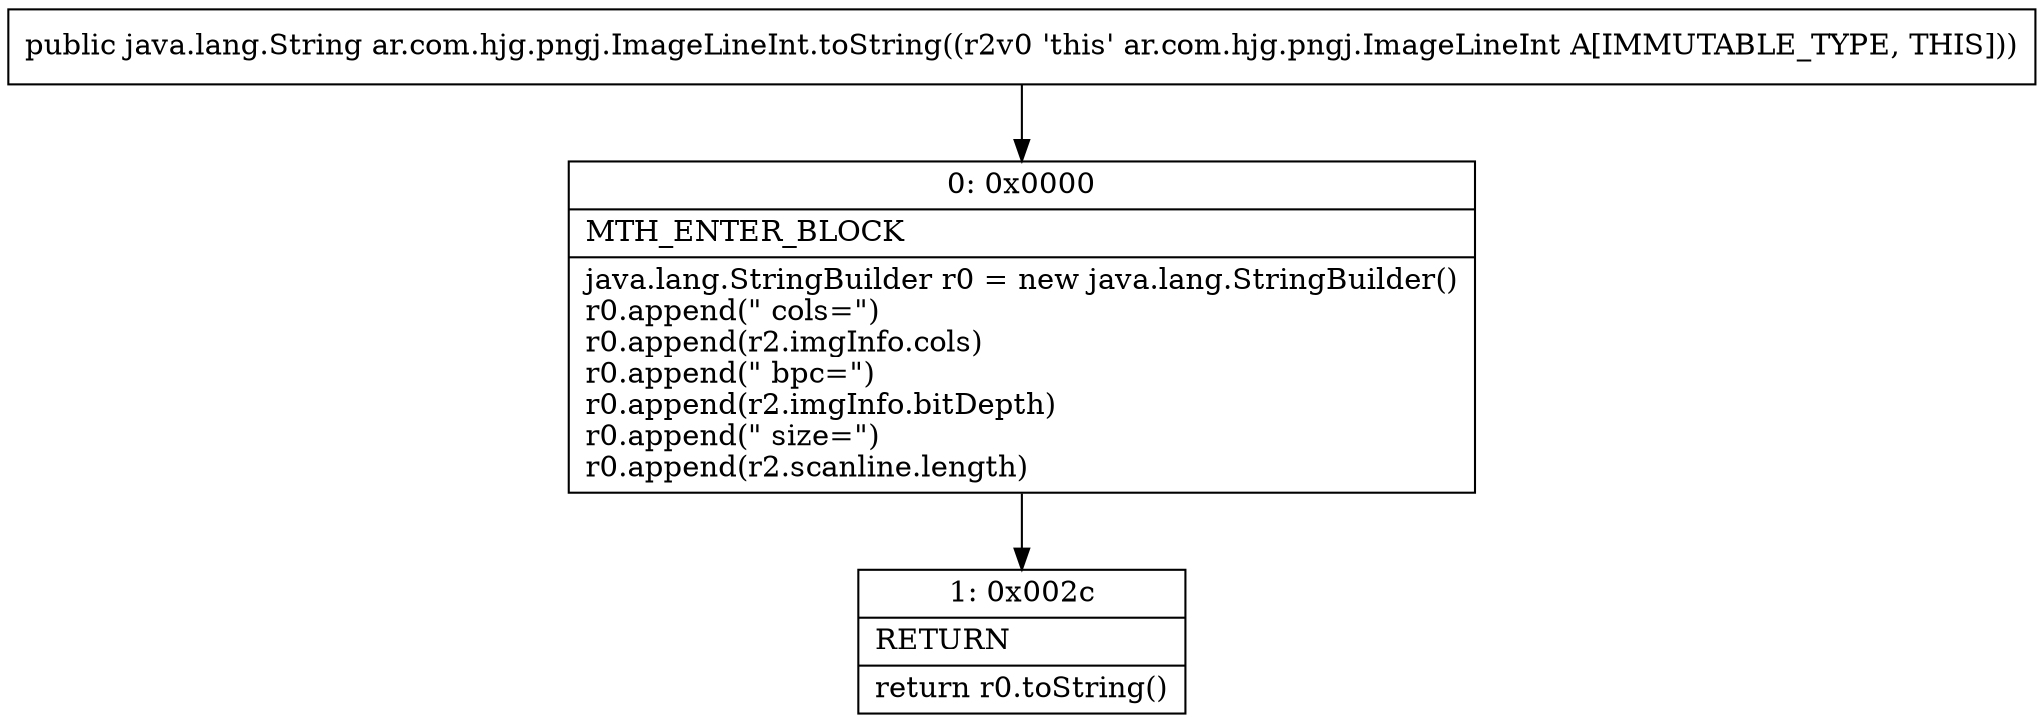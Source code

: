 digraph "CFG forar.com.hjg.pngj.ImageLineInt.toString()Ljava\/lang\/String;" {
Node_0 [shape=record,label="{0\:\ 0x0000|MTH_ENTER_BLOCK\l|java.lang.StringBuilder r0 = new java.lang.StringBuilder()\lr0.append(\" cols=\")\lr0.append(r2.imgInfo.cols)\lr0.append(\" bpc=\")\lr0.append(r2.imgInfo.bitDepth)\lr0.append(\" size=\")\lr0.append(r2.scanline.length)\l}"];
Node_1 [shape=record,label="{1\:\ 0x002c|RETURN\l|return r0.toString()\l}"];
MethodNode[shape=record,label="{public java.lang.String ar.com.hjg.pngj.ImageLineInt.toString((r2v0 'this' ar.com.hjg.pngj.ImageLineInt A[IMMUTABLE_TYPE, THIS])) }"];
MethodNode -> Node_0;
Node_0 -> Node_1;
}

